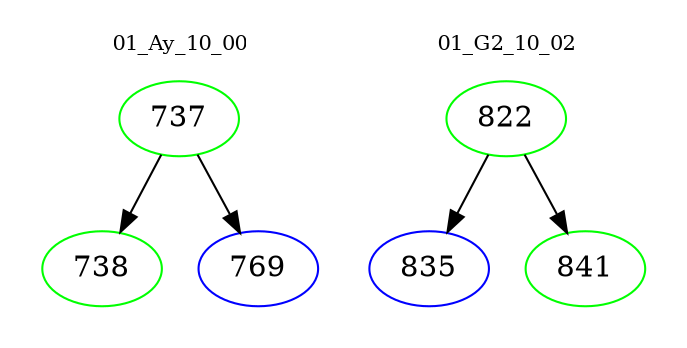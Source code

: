 digraph{
subgraph cluster_0 {
color = white
label = "01_Ay_10_00";
fontsize=10;
T0_737 [label="737", color="green"]
T0_737 -> T0_738 [color="black"]
T0_738 [label="738", color="green"]
T0_737 -> T0_769 [color="black"]
T0_769 [label="769", color="blue"]
}
subgraph cluster_1 {
color = white
label = "01_G2_10_02";
fontsize=10;
T1_822 [label="822", color="green"]
T1_822 -> T1_835 [color="black"]
T1_835 [label="835", color="blue"]
T1_822 -> T1_841 [color="black"]
T1_841 [label="841", color="green"]
}
}
